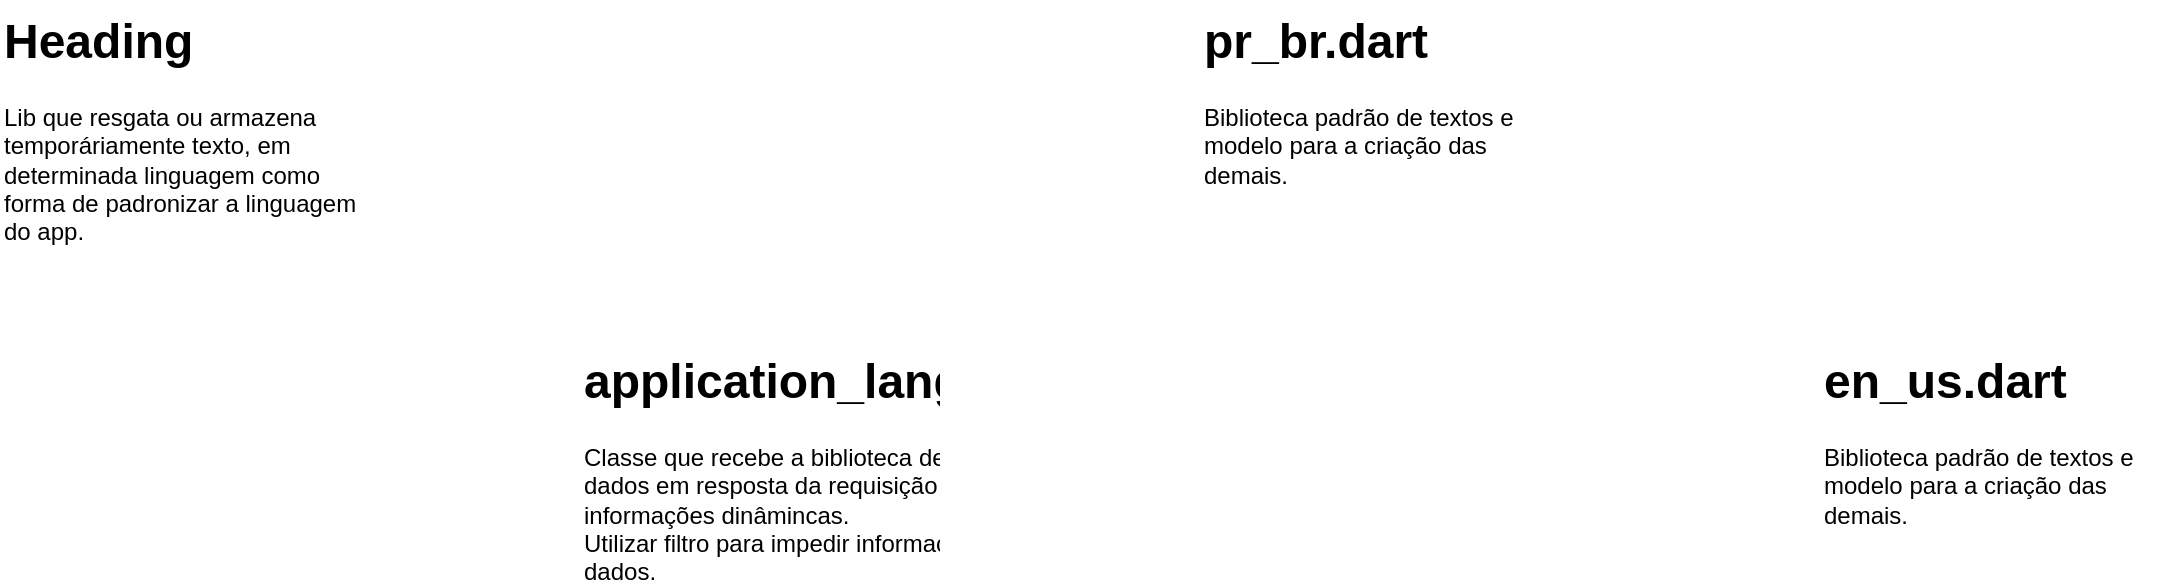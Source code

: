 <mxfile version="28.1.2">
  <diagram name="Página-1" id="AXWkNoGQTTntdao8Y1R_">
    <mxGraphModel dx="1426" dy="852" grid="1" gridSize="10" guides="1" tooltips="1" connect="1" arrows="1" fold="1" page="1" pageScale="1" pageWidth="1654" pageHeight="1169" math="0" shadow="0">
      <root>
        <mxCell id="0" />
        <mxCell id="1" parent="0" />
        <mxCell id="iathEXYEws56DmkSRBYK-1" value="&lt;h1 style=&quot;margin-top: 0px;&quot;&gt;Heading&lt;/h1&gt;&lt;p&gt;Lib que resgata ou armazena temporáriamente texto, em determinada linguagem como forma de padronizar a linguagem do app.&lt;/p&gt;" style="text;html=1;whiteSpace=wrap;overflow=hidden;rounded=0;" vertex="1" parent="1">
          <mxGeometry x="110" y="100" width="180" height="120" as="geometry" />
        </mxCell>
        <mxCell id="iathEXYEws56DmkSRBYK-2" value="&lt;h1 style=&quot;margin-top: 0px;&quot;&gt;application_language.dart&lt;/h1&gt;&lt;p&gt;Classe que recebe a biblioteca de textos, acessa seus dados em resposta da requisição ou guarda mais informações dinâmincas.&lt;br&gt;Utilizar filtro para impedir informações de banco de dados.&lt;/p&gt;&lt;p&gt;&lt;br&gt;&lt;/p&gt;" style="text;html=1;whiteSpace=wrap;overflow=hidden;rounded=0;" vertex="1" parent="1">
          <mxGeometry x="400" y="270" width="180" height="120" as="geometry" />
        </mxCell>
        <mxCell id="iathEXYEws56DmkSRBYK-3" value="&lt;h1 style=&quot;margin-top: 0px;&quot;&gt;pr_br.dart&lt;/h1&gt;&lt;p&gt;Biblioteca padrão de textos e modelo para a criação das demais.&lt;/p&gt;" style="text;html=1;whiteSpace=wrap;overflow=hidden;rounded=0;" vertex="1" parent="1">
          <mxGeometry x="710" y="100" width="180" height="120" as="geometry" />
        </mxCell>
        <mxCell id="iathEXYEws56DmkSRBYK-4" value="&lt;h1 style=&quot;margin-top: 0px;&quot;&gt;en_us.dart&lt;/h1&gt;&lt;p&gt;Biblioteca padrão de textos e modelo para a criação das demais.&lt;/p&gt;" style="text;html=1;whiteSpace=wrap;overflow=hidden;rounded=0;" vertex="1" parent="1">
          <mxGeometry x="1020" y="270" width="180" height="120" as="geometry" />
        </mxCell>
      </root>
    </mxGraphModel>
  </diagram>
</mxfile>
